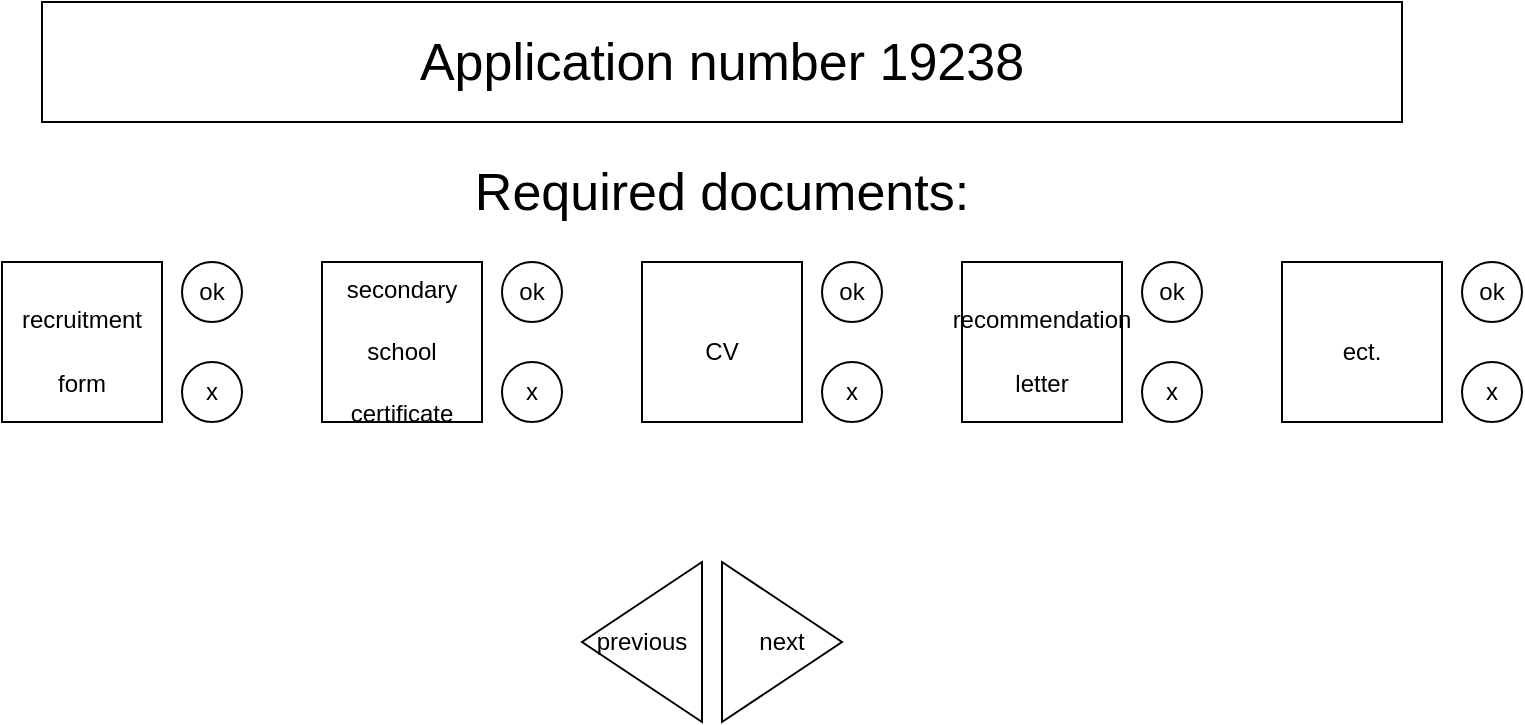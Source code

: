 <mxfile version="16.0.0" type="github">
  <diagram id="Xny3krn2FEq6YxMjrFRC" name="Page-1">
    <mxGraphModel dx="1030" dy="584" grid="1" gridSize="10" guides="1" tooltips="1" connect="1" arrows="1" fold="1" page="1" pageScale="1" pageWidth="850" pageHeight="1100" background="#ffffff" math="0" shadow="0">
      <root>
        <mxCell id="0" />
        <mxCell id="1" parent="0" />
        <mxCell id="FtaYuqawfythoiHVLwht-1" value="Application number 19238 " style="rounded=0;whiteSpace=wrap;html=1;fontSize=26;" vertex="1" parent="1">
          <mxGeometry x="60" y="30" width="680" height="60" as="geometry" />
        </mxCell>
        <mxCell id="FtaYuqawfythoiHVLwht-3" value="Required documents:" style="text;html=1;strokeColor=none;fillColor=none;align=center;verticalAlign=middle;whiteSpace=wrap;rounded=0;fontSize=26;" vertex="1" parent="1">
          <mxGeometry x="200" y="110" width="400" height="30" as="geometry" />
        </mxCell>
        <mxCell id="FtaYuqawfythoiHVLwht-4" value="&lt;font style=&quot;font-size: 12px&quot;&gt;secondary school certificate&lt;/font&gt;" style="whiteSpace=wrap;html=1;aspect=fixed;fontSize=26;" vertex="1" parent="1">
          <mxGeometry x="200" y="160" width="80" height="80" as="geometry" />
        </mxCell>
        <mxCell id="FtaYuqawfythoiHVLwht-5" value="&lt;font style=&quot;font-size: 12px&quot;&gt;recruitment form&lt;/font&gt;" style="whiteSpace=wrap;html=1;aspect=fixed;fontSize=26;" vertex="1" parent="1">
          <mxGeometry x="40" y="160" width="80" height="80" as="geometry" />
        </mxCell>
        <mxCell id="FtaYuqawfythoiHVLwht-6" value="&lt;font style=&quot;font-size: 12px&quot;&gt;CV&lt;/font&gt;" style="whiteSpace=wrap;html=1;aspect=fixed;fontSize=26;" vertex="1" parent="1">
          <mxGeometry x="360" y="160" width="80" height="80" as="geometry" />
        </mxCell>
        <mxCell id="FtaYuqawfythoiHVLwht-7" value="&lt;span class=&quot;VIiyi&quot; lang=&quot;en&quot;&gt;&lt;span class=&quot;JLqJ4b ChMk0b&quot; style=&quot;font-size: 12px&quot;&gt;&lt;span&gt;recommendation letter&lt;br&gt;&lt;/span&gt;&lt;/span&gt;&lt;/span&gt;" style="whiteSpace=wrap;html=1;aspect=fixed;fontSize=26;" vertex="1" parent="1">
          <mxGeometry x="520" y="160" width="80" height="80" as="geometry" />
        </mxCell>
        <mxCell id="FtaYuqawfythoiHVLwht-8" value="&lt;font style=&quot;font-size: 12px&quot;&gt;ect.&lt;/font&gt;" style="whiteSpace=wrap;html=1;aspect=fixed;fontSize=26;" vertex="1" parent="1">
          <mxGeometry x="680" y="160" width="80" height="80" as="geometry" />
        </mxCell>
        <mxCell id="FtaYuqawfythoiHVLwht-9" value="ok" style="ellipse;whiteSpace=wrap;html=1;aspect=fixed;fontSize=12;" vertex="1" parent="1">
          <mxGeometry x="130" y="160" width="30" height="30" as="geometry" />
        </mxCell>
        <mxCell id="FtaYuqawfythoiHVLwht-10" value="ok" style="ellipse;whiteSpace=wrap;html=1;aspect=fixed;fontSize=12;" vertex="1" parent="1">
          <mxGeometry x="290" y="160" width="30" height="30" as="geometry" />
        </mxCell>
        <mxCell id="FtaYuqawfythoiHVLwht-11" value="x" style="ellipse;whiteSpace=wrap;html=1;aspect=fixed;fontSize=12;" vertex="1" parent="1">
          <mxGeometry x="130" y="210" width="30" height="30" as="geometry" />
        </mxCell>
        <mxCell id="FtaYuqawfythoiHVLwht-12" value="x" style="ellipse;whiteSpace=wrap;html=1;aspect=fixed;fontSize=12;" vertex="1" parent="1">
          <mxGeometry x="770" y="210" width="30" height="30" as="geometry" />
        </mxCell>
        <mxCell id="FtaYuqawfythoiHVLwht-13" value="x" style="ellipse;whiteSpace=wrap;html=1;aspect=fixed;fontSize=12;" vertex="1" parent="1">
          <mxGeometry x="610" y="210" width="30" height="30" as="geometry" />
        </mxCell>
        <mxCell id="FtaYuqawfythoiHVLwht-14" value="x" style="ellipse;whiteSpace=wrap;html=1;aspect=fixed;fontSize=12;" vertex="1" parent="1">
          <mxGeometry x="450" y="210" width="30" height="30" as="geometry" />
        </mxCell>
        <mxCell id="FtaYuqawfythoiHVLwht-15" value="x" style="ellipse;whiteSpace=wrap;html=1;aspect=fixed;fontSize=12;" vertex="1" parent="1">
          <mxGeometry x="290" y="210" width="30" height="30" as="geometry" />
        </mxCell>
        <mxCell id="FtaYuqawfythoiHVLwht-16" value="ok" style="ellipse;whiteSpace=wrap;html=1;aspect=fixed;fontSize=12;" vertex="1" parent="1">
          <mxGeometry x="770" y="160" width="30" height="30" as="geometry" />
        </mxCell>
        <mxCell id="FtaYuqawfythoiHVLwht-17" value="ok" style="ellipse;whiteSpace=wrap;html=1;aspect=fixed;fontSize=12;" vertex="1" parent="1">
          <mxGeometry x="610" y="160" width="30" height="30" as="geometry" />
        </mxCell>
        <mxCell id="FtaYuqawfythoiHVLwht-18" value="ok" style="ellipse;whiteSpace=wrap;html=1;aspect=fixed;fontSize=12;" vertex="1" parent="1">
          <mxGeometry x="450" y="160" width="30" height="30" as="geometry" />
        </mxCell>
        <mxCell id="FtaYuqawfythoiHVLwht-20" value="next" style="triangle;whiteSpace=wrap;html=1;fontSize=12;" vertex="1" parent="1">
          <mxGeometry x="400" y="310" width="60" height="80" as="geometry" />
        </mxCell>
        <mxCell id="FtaYuqawfythoiHVLwht-21" value="previous" style="triangle;whiteSpace=wrap;html=1;fontSize=12;direction=west;" vertex="1" parent="1">
          <mxGeometry x="330" y="310" width="60" height="80" as="geometry" />
        </mxCell>
      </root>
    </mxGraphModel>
  </diagram>
</mxfile>
